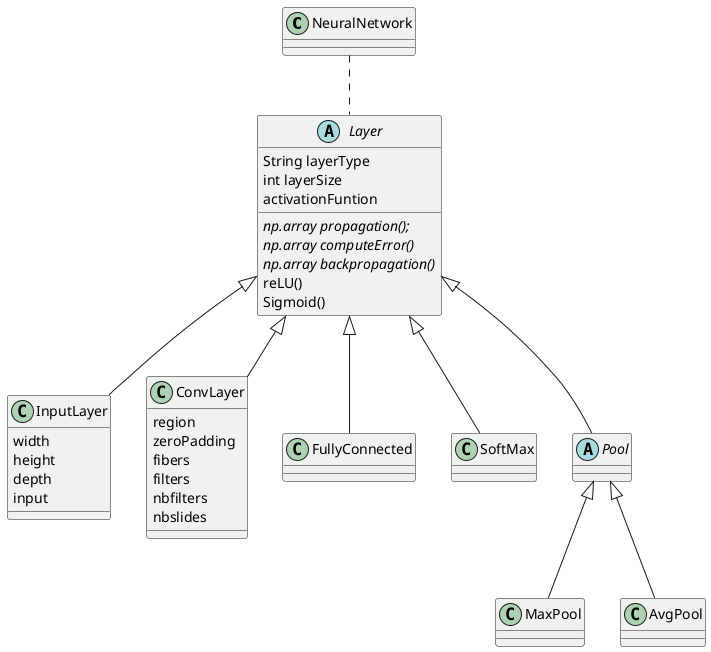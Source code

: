 @startuml
class NeuralNetwork{
}
NeuralNetwork .. Layer

abstract class Layer{
String layerType
int layerSize
activationFuntion
{abstract} np.array propagation();
{abstract} np.array computeError()
{abstract} np.array backpropagation()
reLU()
Sigmoid()
}

class InputLayer{
width
height
depth
input
}

class ConvLayer {
region
zeroPadding
fibers
filters
nbfilters
nbslides
}

class FullyConnected{
}

class SoftMax{
}

abstract class Pool{

}

class MaxPool{
}

class AvgPool{
}


Layer <|-- FullyConnected
Layer <|-- Pool
Layer <|-- InputLayer
Layer <|-- ConvLayer
Layer <|-- SoftMax
Pool <|-- MaxPool
Pool <|-- AvgPool
@enduml
